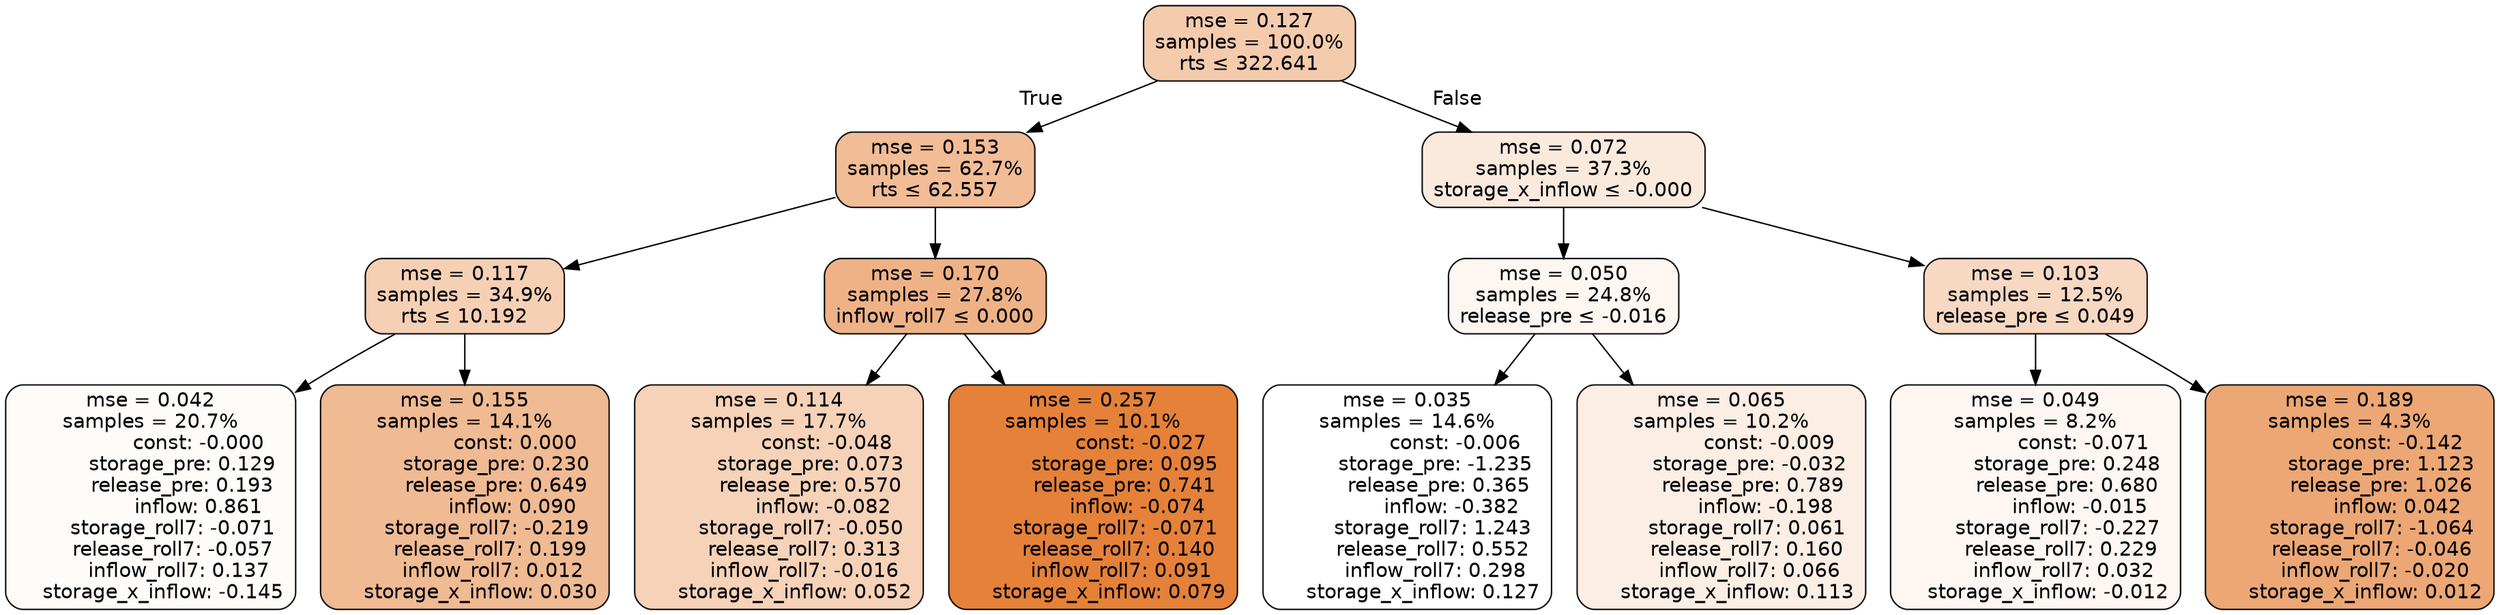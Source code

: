 digraph tree {
bgcolor="transparent"
node [shape=rectangle, style="filled, rounded", color="black", fontname=helvetica] ;
edge [fontname=helvetica] ;
	"0" [label="mse = 0.127
samples = 100.0%
rts &le; 322.641", fillcolor="#f4cbad"]
	"1" [label="mse = 0.153
samples = 62.7%
rts &le; 62.557", fillcolor="#f1bc96"]
	"2" [label="mse = 0.117
samples = 34.9%
rts &le; 10.192", fillcolor="#f5d0b5"]
	"3" [label="mse = 0.042
samples = 20.7%
               const: -0.000
          storage_pre: 0.129
          release_pre: 0.193
               inflow: 0.861
       storage_roll7: -0.071
       release_roll7: -0.057
         inflow_roll7: 0.137
    storage_x_inflow: -0.145", fillcolor="#fefbf9"]
	"4" [label="mse = 0.155
samples = 14.1%
                const: 0.000
          storage_pre: 0.230
          release_pre: 0.649
               inflow: 0.090
       storage_roll7: -0.219
        release_roll7: 0.199
         inflow_roll7: 0.012
     storage_x_inflow: 0.030", fillcolor="#f0ba93"]
	"5" [label="mse = 0.170
samples = 27.8%
inflow_roll7 &le; 0.000", fillcolor="#efb287"]
	"6" [label="mse = 0.114
samples = 17.7%
               const: -0.048
          storage_pre: 0.073
          release_pre: 0.570
              inflow: -0.082
       storage_roll7: -0.050
        release_roll7: 0.313
        inflow_roll7: -0.016
     storage_x_inflow: 0.052", fillcolor="#f5d2b8"]
	"7" [label="mse = 0.257
samples = 10.1%
               const: -0.027
          storage_pre: 0.095
          release_pre: 0.741
              inflow: -0.074
       storage_roll7: -0.071
        release_roll7: 0.140
         inflow_roll7: 0.091
     storage_x_inflow: 0.079", fillcolor="#e58139"]
	"8" [label="mse = 0.072
samples = 37.3%
storage_x_inflow &le; -0.000", fillcolor="#faeade"]
	"9" [label="mse = 0.050
samples = 24.8%
release_pre &le; -0.016", fillcolor="#fdf6f1"]
	"10" [label="mse = 0.035
samples = 14.6%
               const: -0.006
         storage_pre: -1.235
          release_pre: 0.365
              inflow: -0.382
        storage_roll7: 1.243
        release_roll7: 0.552
         inflow_roll7: 0.298
     storage_x_inflow: 0.127", fillcolor="#ffffff"]
	"11" [label="mse = 0.065
samples = 10.2%
               const: -0.009
         storage_pre: -0.032
          release_pre: 0.789
              inflow: -0.198
        storage_roll7: 0.061
        release_roll7: 0.160
         inflow_roll7: 0.066
     storage_x_inflow: 0.113", fillcolor="#fbeee4"]
	"12" [label="mse = 0.103
samples = 12.5%
release_pre &le; 0.049", fillcolor="#f7d8c2"]
	"13" [label="mse = 0.049
samples = 8.2%
               const: -0.071
          storage_pre: 0.248
          release_pre: 0.680
              inflow: -0.015
       storage_roll7: -0.227
        release_roll7: 0.229
         inflow_roll7: 0.032
    storage_x_inflow: -0.012", fillcolor="#fdf6f2"]
	"14" [label="mse = 0.189
samples = 4.3%
               const: -0.142
          storage_pre: 1.123
          release_pre: 1.026
               inflow: 0.042
       storage_roll7: -1.064
       release_roll7: -0.046
        inflow_roll7: -0.020
     storage_x_inflow: 0.012", fillcolor="#eca775"]

	"0" -> "1" [labeldistance=2.5, labelangle=45, headlabel="True"]
	"1" -> "2"
	"2" -> "3"
	"2" -> "4"
	"1" -> "5"
	"5" -> "6"
	"5" -> "7"
	"0" -> "8" [labeldistance=2.5, labelangle=-45, headlabel="False"]
	"8" -> "9"
	"9" -> "10"
	"9" -> "11"
	"8" -> "12"
	"12" -> "13"
	"12" -> "14"
}